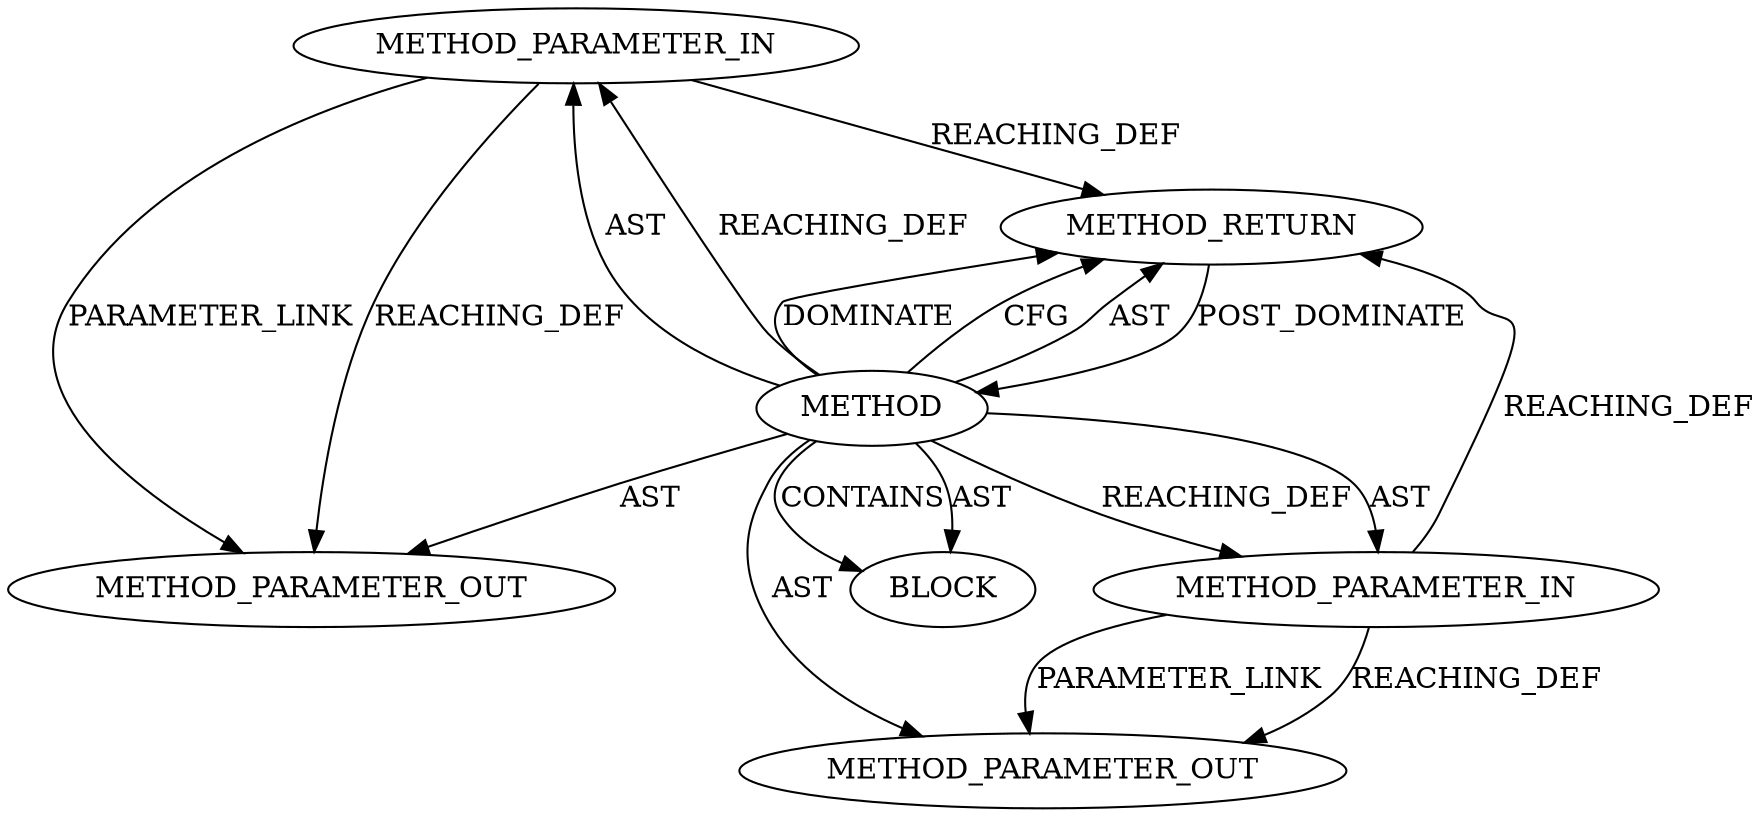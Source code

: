 digraph {
  22202 [label=METHOD_PARAMETER_OUT ORDER=2 CODE="p2" IS_VARIADIC=false TYPE_FULL_NAME="ANY" EVALUATION_STRATEGY="BY_VALUE" INDEX=2 NAME="p2"]
  22201 [label=METHOD_PARAMETER_OUT ORDER=1 CODE="p1" IS_VARIADIC=false TYPE_FULL_NAME="ANY" EVALUATION_STRATEGY="BY_VALUE" INDEX=1 NAME="p1"]
  20487 [label=METHOD_PARAMETER_IN ORDER=2 CODE="p2" IS_VARIADIC=false TYPE_FULL_NAME="ANY" EVALUATION_STRATEGY="BY_VALUE" INDEX=2 NAME="p2"]
  20486 [label=METHOD_PARAMETER_IN ORDER=1 CODE="p1" IS_VARIADIC=false TYPE_FULL_NAME="ANY" EVALUATION_STRATEGY="BY_VALUE" INDEX=1 NAME="p1"]
  20489 [label=METHOD_RETURN ORDER=2 CODE="RET" TYPE_FULL_NAME="ANY" EVALUATION_STRATEGY="BY_VALUE"]
  20485 [label=METHOD AST_PARENT_TYPE="NAMESPACE_BLOCK" AST_PARENT_FULL_NAME="<global>" ORDER=0 CODE="<empty>" FULL_NAME="nla_nest_start_noflag" IS_EXTERNAL=true FILENAME="<empty>" SIGNATURE="" NAME="nla_nest_start_noflag"]
  20488 [label=BLOCK ORDER=1 ARGUMENT_INDEX=1 CODE="<empty>" TYPE_FULL_NAME="ANY"]
  20485 -> 20487 [label=AST ]
  20489 -> 20485 [label=POST_DOMINATE ]
  20485 -> 20489 [label=DOMINATE ]
  20487 -> 22202 [label=REACHING_DEF VARIABLE="p2"]
  20485 -> 20489 [label=CFG ]
  20485 -> 20486 [label=REACHING_DEF VARIABLE=""]
  20485 -> 20488 [label=CONTAINS ]
  20487 -> 20489 [label=REACHING_DEF VARIABLE="p2"]
  20485 -> 20488 [label=AST ]
  20485 -> 22201 [label=AST ]
  20485 -> 20486 [label=AST ]
  20486 -> 22201 [label=REACHING_DEF VARIABLE="p1"]
  20486 -> 22201 [label=PARAMETER_LINK ]
  20485 -> 22202 [label=AST ]
  20487 -> 22202 [label=PARAMETER_LINK ]
  20485 -> 20489 [label=AST ]
  20486 -> 20489 [label=REACHING_DEF VARIABLE="p1"]
  20485 -> 20487 [label=REACHING_DEF VARIABLE=""]
}
